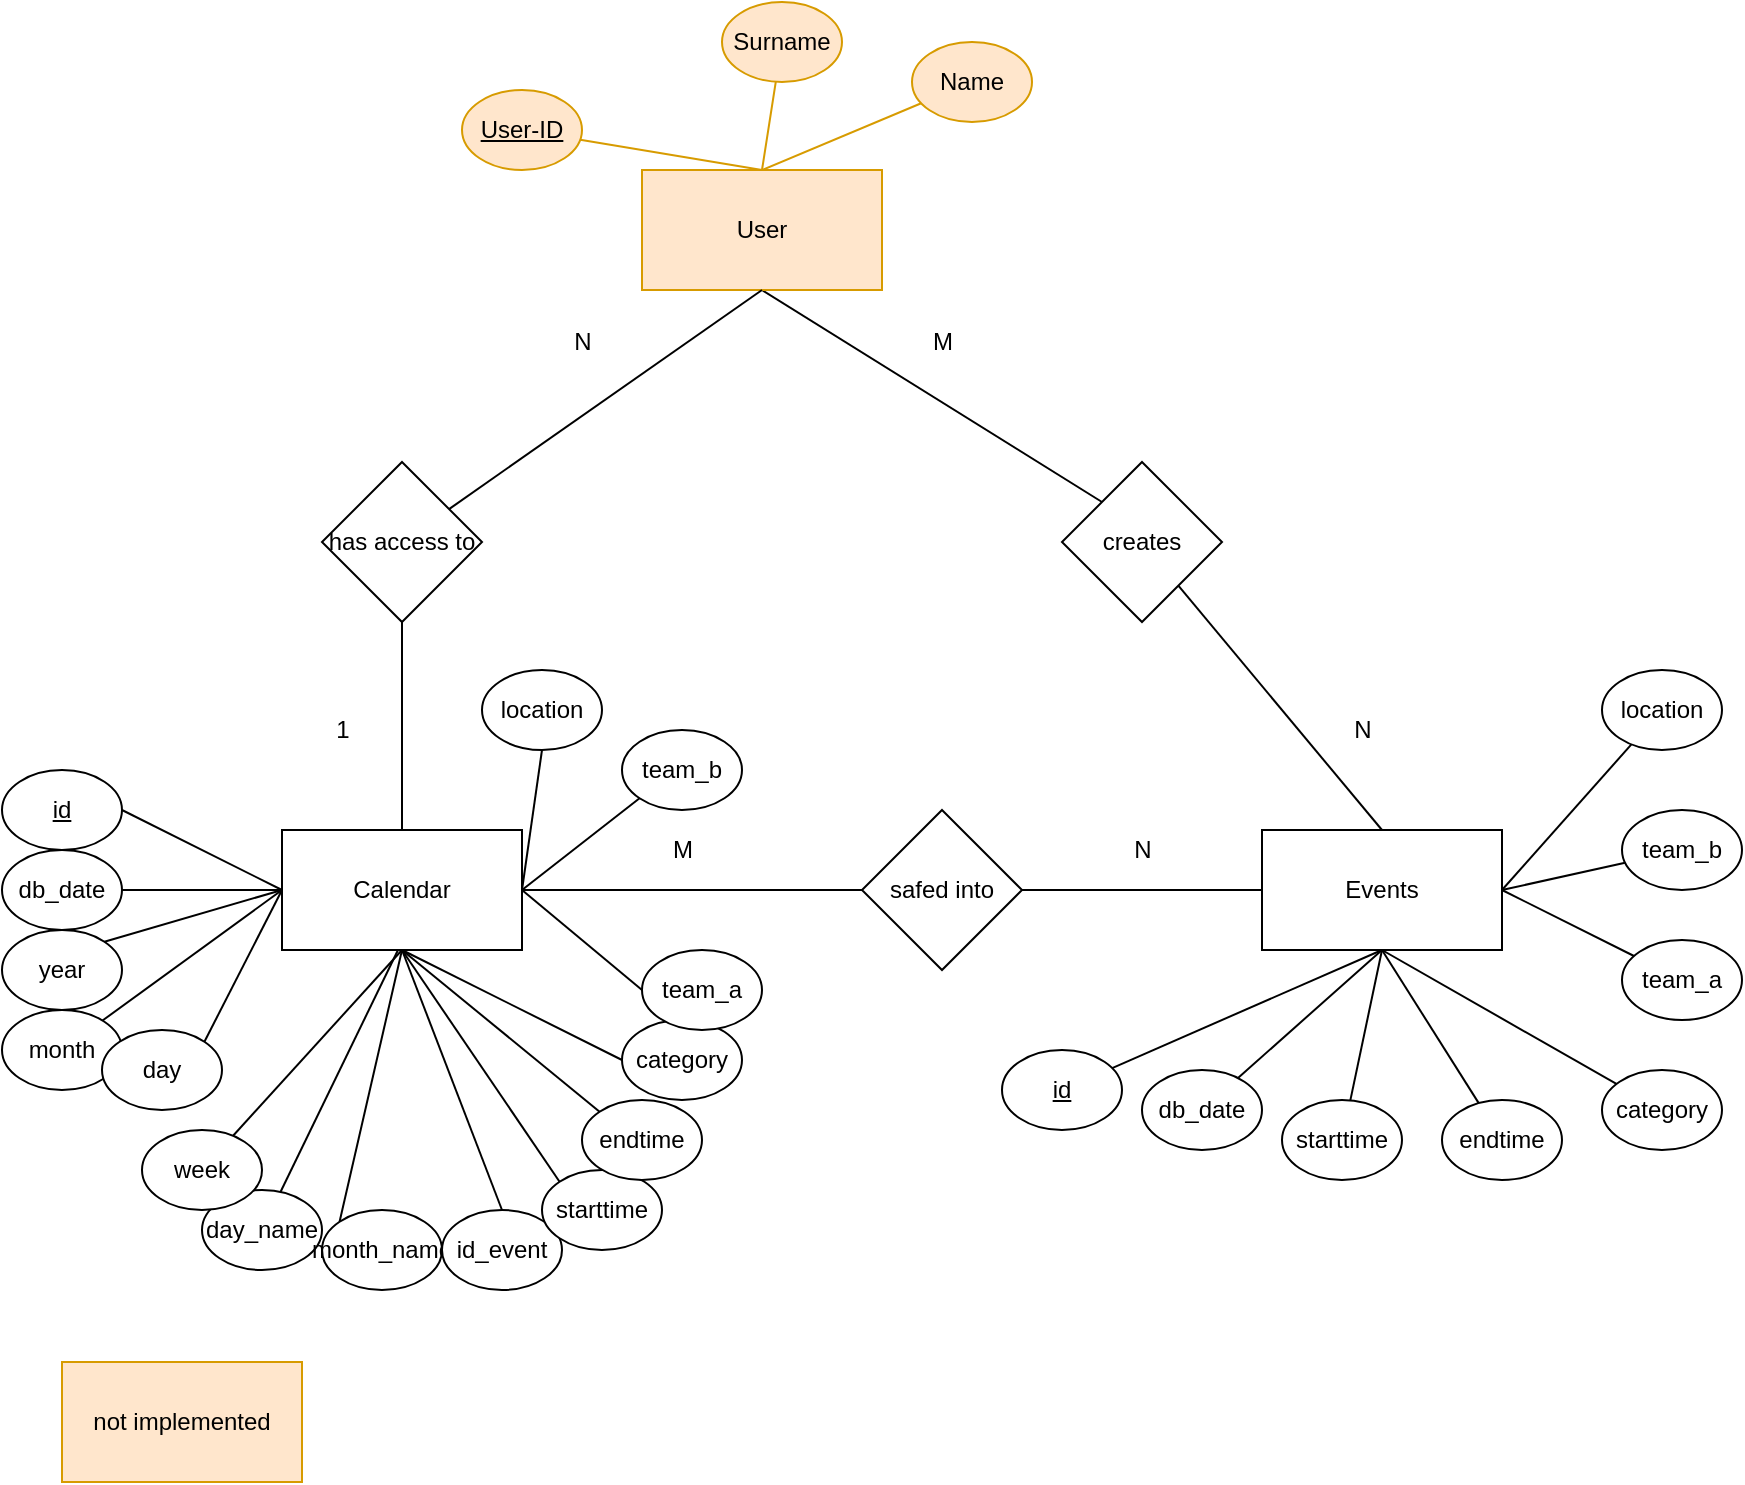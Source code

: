 <mxfile version="14.1.4" type="device"><diagram id="cHRiNjkxnjA34x2Z_kZ0" name="Page-1"><mxGraphModel dx="1038" dy="548" grid="1" gridSize="10" guides="1" tooltips="1" connect="1" arrows="1" fold="1" page="1" pageScale="1" pageWidth="1169" pageHeight="827" math="0" shadow="0"><root><mxCell id="0"/><mxCell id="1" parent="0"/><mxCell id="uWIKdDYr2G-IIP88PRQw-1" value="Calendar" style="rounded=0;whiteSpace=wrap;html=1;" vertex="1" parent="1"><mxGeometry x="400" y="484" width="120" height="60" as="geometry"/></mxCell><mxCell id="uWIKdDYr2G-IIP88PRQw-2" value="year" style="ellipse;whiteSpace=wrap;html=1;" vertex="1" parent="1"><mxGeometry x="260" y="534" width="60" height="40" as="geometry"/></mxCell><mxCell id="uWIKdDYr2G-IIP88PRQw-3" value="db_date" style="ellipse;whiteSpace=wrap;html=1;" vertex="1" parent="1"><mxGeometry x="260" y="494" width="60" height="40" as="geometry"/></mxCell><mxCell id="uWIKdDYr2G-IIP88PRQw-4" value="day_name" style="ellipse;whiteSpace=wrap;html=1;" vertex="1" parent="1"><mxGeometry x="360" y="664" width="60" height="40" as="geometry"/></mxCell><mxCell id="uWIKdDYr2G-IIP88PRQw-5" value="&lt;u&gt;id&lt;/u&gt;" style="ellipse;whiteSpace=wrap;html=1;" vertex="1" parent="1"><mxGeometry x="260" y="454" width="60" height="40" as="geometry"/></mxCell><mxCell id="uWIKdDYr2G-IIP88PRQw-6" value="Events" style="rounded=0;whiteSpace=wrap;html=1;" vertex="1" parent="1"><mxGeometry x="890" y="484" width="120" height="60" as="geometry"/></mxCell><mxCell id="uWIKdDYr2G-IIP88PRQw-7" value="category" style="ellipse;whiteSpace=wrap;html=1;" vertex="1" parent="1"><mxGeometry x="1060" y="604" width="60" height="40" as="geometry"/></mxCell><mxCell id="uWIKdDYr2G-IIP88PRQw-9" value="" style="endArrow=none;html=1;entryX=0.5;entryY=1;entryDx=0;entryDy=0;" edge="1" parent="1" source="uWIKdDYr2G-IIP88PRQw-7" target="uWIKdDYr2G-IIP88PRQw-6"><mxGeometry width="50" height="50" relative="1" as="geometry"><mxPoint x="910" y="284" as="sourcePoint"/><mxPoint x="870" y="534" as="targetPoint"/></mxGeometry></mxCell><mxCell id="uWIKdDYr2G-IIP88PRQw-10" value="" style="endArrow=none;html=1;entryX=0;entryY=0.5;entryDx=0;entryDy=0;exitX=1;exitY=0;exitDx=0;exitDy=0;" edge="1" parent="1" source="uWIKdDYr2G-IIP88PRQw-2" target="uWIKdDYr2G-IIP88PRQw-1"><mxGeometry width="50" height="50" relative="1" as="geometry"><mxPoint x="955.116" y="596.635" as="sourcePoint"/><mxPoint x="910" y="544" as="targetPoint"/></mxGeometry></mxCell><mxCell id="uWIKdDYr2G-IIP88PRQw-11" value="" style="endArrow=none;html=1;exitX=1;exitY=0.5;exitDx=0;exitDy=0;entryX=0;entryY=0.5;entryDx=0;entryDy=0;" edge="1" parent="1" source="uWIKdDYr2G-IIP88PRQw-3" target="uWIKdDYr2G-IIP88PRQw-1"><mxGeometry width="50" height="50" relative="1" as="geometry"><mxPoint x="420" y="644" as="sourcePoint"/><mxPoint x="430" y="564" as="targetPoint"/></mxGeometry></mxCell><mxCell id="uWIKdDYr2G-IIP88PRQw-12" value="" style="endArrow=none;html=1;" edge="1" parent="1" source="uWIKdDYr2G-IIP88PRQw-4"><mxGeometry width="50" height="50" relative="1" as="geometry"><mxPoint x="350" y="634" as="sourcePoint"/><mxPoint x="458" y="544" as="targetPoint"/></mxGeometry></mxCell><mxCell id="uWIKdDYr2G-IIP88PRQw-13" value="" style="endArrow=none;html=1;exitX=1;exitY=0.5;exitDx=0;exitDy=0;" edge="1" parent="1" source="uWIKdDYr2G-IIP88PRQw-5"><mxGeometry width="50" height="50" relative="1" as="geometry"><mxPoint x="310" y="524" as="sourcePoint"/><mxPoint x="400" y="514" as="targetPoint"/></mxGeometry></mxCell><mxCell id="uWIKdDYr2G-IIP88PRQw-14" style="edgeStyle=none;rounded=0;orthogonalLoop=1;jettySize=auto;html=1;entryX=0;entryY=0.5;entryDx=0;entryDy=0;endArrow=none;endFill=0;exitX=1;exitY=0.5;exitDx=0;exitDy=0;" edge="1" parent="1" source="uWIKdDYr2G-IIP88PRQw-16" target="uWIKdDYr2G-IIP88PRQw-6"><mxGeometry relative="1" as="geometry"/></mxCell><mxCell id="uWIKdDYr2G-IIP88PRQw-15" style="edgeStyle=none;rounded=0;orthogonalLoop=1;jettySize=auto;html=1;entryX=1;entryY=0.5;entryDx=0;entryDy=0;endArrow=none;endFill=0;" edge="1" parent="1" source="uWIKdDYr2G-IIP88PRQw-16" target="uWIKdDYr2G-IIP88PRQw-1"><mxGeometry relative="1" as="geometry"/></mxCell><mxCell id="uWIKdDYr2G-IIP88PRQw-16" value="safed into" style="rhombus;whiteSpace=wrap;html=1;" vertex="1" parent="1"><mxGeometry x="690" y="474" width="80" height="80" as="geometry"/></mxCell><mxCell id="uWIKdDYr2G-IIP88PRQw-17" style="edgeStyle=none;rounded=0;orthogonalLoop=1;jettySize=auto;html=1;entryX=0;entryY=0;entryDx=0;entryDy=0;endArrow=none;endFill=0;exitX=0.5;exitY=1;exitDx=0;exitDy=0;" edge="1" parent="1" source="uWIKdDYr2G-IIP88PRQw-18" target="uWIKdDYr2G-IIP88PRQw-29"><mxGeometry relative="1" as="geometry"/></mxCell><mxCell id="uWIKdDYr2G-IIP88PRQw-18" value="User" style="rounded=0;whiteSpace=wrap;html=1;fillColor=#ffe6cc;strokeColor=#d79b00;" vertex="1" parent="1"><mxGeometry x="580" y="154" width="120" height="60" as="geometry"/></mxCell><mxCell id="uWIKdDYr2G-IIP88PRQw-19" style="edgeStyle=none;rounded=0;orthogonalLoop=1;jettySize=auto;html=1;entryX=0.5;entryY=0;entryDx=0;entryDy=0;endArrow=none;endFill=0;fillColor=#ffe6cc;strokeColor=#d79b00;" edge="1" parent="1" source="uWIKdDYr2G-IIP88PRQw-20" target="uWIKdDYr2G-IIP88PRQw-18"><mxGeometry relative="1" as="geometry"/></mxCell><mxCell id="uWIKdDYr2G-IIP88PRQw-20" value="Name" style="ellipse;whiteSpace=wrap;html=1;fillColor=#ffe6cc;strokeColor=#d79b00;" vertex="1" parent="1"><mxGeometry x="715" y="90" width="60" height="40" as="geometry"/></mxCell><mxCell id="uWIKdDYr2G-IIP88PRQw-21" style="edgeStyle=none;rounded=0;orthogonalLoop=1;jettySize=auto;html=1;entryX=0.5;entryY=0;entryDx=0;entryDy=0;endArrow=none;endFill=0;fillColor=#ffe6cc;strokeColor=#d79b00;" edge="1" parent="1" source="uWIKdDYr2G-IIP88PRQw-22" target="uWIKdDYr2G-IIP88PRQw-18"><mxGeometry relative="1" as="geometry"/></mxCell><mxCell id="uWIKdDYr2G-IIP88PRQw-22" value="Surname" style="ellipse;whiteSpace=wrap;html=1;fillColor=#ffe6cc;strokeColor=#d79b00;" vertex="1" parent="1"><mxGeometry x="620" y="70" width="60" height="40" as="geometry"/></mxCell><mxCell id="uWIKdDYr2G-IIP88PRQw-23" style="edgeStyle=none;rounded=0;orthogonalLoop=1;jettySize=auto;html=1;entryX=0.5;entryY=0;entryDx=0;entryDy=0;endArrow=none;endFill=0;fillColor=#ffe6cc;strokeColor=#d79b00;" edge="1" parent="1" source="uWIKdDYr2G-IIP88PRQw-24" target="uWIKdDYr2G-IIP88PRQw-18"><mxGeometry relative="1" as="geometry"/></mxCell><mxCell id="uWIKdDYr2G-IIP88PRQw-24" value="&lt;u&gt;User-ID&lt;/u&gt;" style="ellipse;whiteSpace=wrap;html=1;fillColor=#ffe6cc;strokeColor=#d79b00;" vertex="1" parent="1"><mxGeometry x="490" y="114" width="60" height="40" as="geometry"/></mxCell><mxCell id="uWIKdDYr2G-IIP88PRQw-25" style="edgeStyle=none;rounded=0;orthogonalLoop=1;jettySize=auto;html=1;entryX=0.5;entryY=1;entryDx=0;entryDy=0;endArrow=none;endFill=0;" edge="1" parent="1" source="uWIKdDYr2G-IIP88PRQw-27" target="uWIKdDYr2G-IIP88PRQw-18"><mxGeometry relative="1" as="geometry"/></mxCell><mxCell id="uWIKdDYr2G-IIP88PRQw-26" style="edgeStyle=none;rounded=0;orthogonalLoop=1;jettySize=auto;html=1;entryX=0.5;entryY=0;entryDx=0;entryDy=0;endArrow=none;endFill=0;" edge="1" parent="1" source="uWIKdDYr2G-IIP88PRQw-27" target="uWIKdDYr2G-IIP88PRQw-1"><mxGeometry relative="1" as="geometry"/></mxCell><mxCell id="uWIKdDYr2G-IIP88PRQw-27" value="has access to" style="rhombus;whiteSpace=wrap;html=1;" vertex="1" parent="1"><mxGeometry x="420" y="300" width="80" height="80" as="geometry"/></mxCell><mxCell id="uWIKdDYr2G-IIP88PRQw-28" style="edgeStyle=none;rounded=0;orthogonalLoop=1;jettySize=auto;html=1;entryX=0.5;entryY=0;entryDx=0;entryDy=0;endArrow=none;endFill=0;" edge="1" parent="1" source="uWIKdDYr2G-IIP88PRQw-29" target="uWIKdDYr2G-IIP88PRQw-6"><mxGeometry relative="1" as="geometry"/></mxCell><mxCell id="uWIKdDYr2G-IIP88PRQw-29" value="creates" style="rhombus;whiteSpace=wrap;html=1;" vertex="1" parent="1"><mxGeometry x="790" y="300" width="80" height="80" as="geometry"/></mxCell><mxCell id="uWIKdDYr2G-IIP88PRQw-30" style="edgeStyle=none;rounded=0;orthogonalLoop=1;jettySize=auto;html=1;entryX=0.5;entryY=1;entryDx=0;entryDy=0;endArrow=none;endFill=0;" edge="1" parent="1" source="uWIKdDYr2G-IIP88PRQw-31" target="uWIKdDYr2G-IIP88PRQw-6"><mxGeometry relative="1" as="geometry"/></mxCell><mxCell id="uWIKdDYr2G-IIP88PRQw-31" value="&lt;u&gt;id&lt;/u&gt;" style="ellipse;whiteSpace=wrap;html=1;" vertex="1" parent="1"><mxGeometry x="760" y="594" width="60" height="40" as="geometry"/></mxCell><mxCell id="uWIKdDYr2G-IIP88PRQw-32" style="edgeStyle=none;rounded=0;orthogonalLoop=1;jettySize=auto;html=1;endArrow=none;endFill=0;entryX=0.5;entryY=1;entryDx=0;entryDy=0;" edge="1" parent="1" source="uWIKdDYr2G-IIP88PRQw-33" target="uWIKdDYr2G-IIP88PRQw-6"><mxGeometry relative="1" as="geometry"/></mxCell><mxCell id="uWIKdDYr2G-IIP88PRQw-33" value="starttime" style="ellipse;whiteSpace=wrap;html=1;" vertex="1" parent="1"><mxGeometry x="900" y="619" width="60" height="40" as="geometry"/></mxCell><mxCell id="uWIKdDYr2G-IIP88PRQw-34" style="edgeStyle=none;rounded=0;orthogonalLoop=1;jettySize=auto;html=1;entryX=0.5;entryY=1;entryDx=0;entryDy=0;endArrow=none;endFill=0;" edge="1" parent="1" source="uWIKdDYr2G-IIP88PRQw-35" target="uWIKdDYr2G-IIP88PRQw-6"><mxGeometry relative="1" as="geometry"/></mxCell><mxCell id="uWIKdDYr2G-IIP88PRQw-35" value="db_date" style="ellipse;whiteSpace=wrap;html=1;" vertex="1" parent="1"><mxGeometry x="830" y="604" width="60" height="40" as="geometry"/></mxCell><mxCell id="uWIKdDYr2G-IIP88PRQw-36" style="edgeStyle=none;rounded=0;orthogonalLoop=1;jettySize=auto;html=1;entryX=0;entryY=0.5;entryDx=0;entryDy=0;endArrow=none;endFill=0;" edge="1" parent="1" source="uWIKdDYr2G-IIP88PRQw-37" target="uWIKdDYr2G-IIP88PRQw-1"><mxGeometry relative="1" as="geometry"/></mxCell><mxCell id="uWIKdDYr2G-IIP88PRQw-37" value="month" style="ellipse;whiteSpace=wrap;html=1;" vertex="1" parent="1"><mxGeometry x="260" y="574" width="60" height="40" as="geometry"/></mxCell><mxCell id="uWIKdDYr2G-IIP88PRQw-38" style="edgeStyle=none;rounded=0;orthogonalLoop=1;jettySize=auto;html=1;exitX=1;exitY=0;exitDx=0;exitDy=0;entryX=0;entryY=0.5;entryDx=0;entryDy=0;endArrow=none;endFill=0;" edge="1" parent="1" source="uWIKdDYr2G-IIP88PRQw-39" target="uWIKdDYr2G-IIP88PRQw-1"><mxGeometry relative="1" as="geometry"/></mxCell><mxCell id="uWIKdDYr2G-IIP88PRQw-39" value="day" style="ellipse;whiteSpace=wrap;html=1;" vertex="1" parent="1"><mxGeometry x="310" y="584" width="60" height="40" as="geometry"/></mxCell><mxCell id="uWIKdDYr2G-IIP88PRQw-40" style="edgeStyle=none;rounded=0;orthogonalLoop=1;jettySize=auto;html=1;entryX=0.5;entryY=1;entryDx=0;entryDy=0;endArrow=none;endFill=0;" edge="1" parent="1" source="uWIKdDYr2G-IIP88PRQw-41" target="uWIKdDYr2G-IIP88PRQw-1"><mxGeometry relative="1" as="geometry"/></mxCell><mxCell id="uWIKdDYr2G-IIP88PRQw-41" value="week" style="ellipse;whiteSpace=wrap;html=1;" vertex="1" parent="1"><mxGeometry x="330" y="634" width="60" height="40" as="geometry"/></mxCell><mxCell id="uWIKdDYr2G-IIP88PRQw-42" style="edgeStyle=none;rounded=0;orthogonalLoop=1;jettySize=auto;html=1;entryX=0.5;entryY=1;entryDx=0;entryDy=0;endArrow=none;endFill=0;" edge="1" parent="1" source="uWIKdDYr2G-IIP88PRQw-43" target="uWIKdDYr2G-IIP88PRQw-6"><mxGeometry relative="1" as="geometry"/></mxCell><mxCell id="uWIKdDYr2G-IIP88PRQw-43" value="endtime" style="ellipse;whiteSpace=wrap;html=1;" vertex="1" parent="1"><mxGeometry x="980" y="619" width="60" height="40" as="geometry"/></mxCell><mxCell id="uWIKdDYr2G-IIP88PRQw-44" value="month_name" style="ellipse;whiteSpace=wrap;html=1;" vertex="1" parent="1"><mxGeometry x="420" y="674" width="60" height="40" as="geometry"/></mxCell><mxCell id="uWIKdDYr2G-IIP88PRQw-45" value="" style="endArrow=none;html=1;entryX=0.5;entryY=1;entryDx=0;entryDy=0;exitX=0;exitY=0;exitDx=0;exitDy=0;" edge="1" parent="1" source="uWIKdDYr2G-IIP88PRQw-44" target="uWIKdDYr2G-IIP88PRQw-1"><mxGeometry width="50" height="50" relative="1" as="geometry"><mxPoint x="500" y="725" as="sourcePoint"/><mxPoint x="430" y="564" as="targetPoint"/></mxGeometry></mxCell><mxCell id="uWIKdDYr2G-IIP88PRQw-46" value="id_event" style="ellipse;whiteSpace=wrap;html=1;" vertex="1" parent="1"><mxGeometry x="480" y="674" width="60" height="40" as="geometry"/></mxCell><mxCell id="uWIKdDYr2G-IIP88PRQw-47" value="" style="endArrow=none;html=1;entryX=0.5;entryY=1;entryDx=0;entryDy=0;exitX=0.5;exitY=0;exitDx=0;exitDy=0;" edge="1" parent="1" source="uWIKdDYr2G-IIP88PRQw-46" target="uWIKdDYr2G-IIP88PRQw-1"><mxGeometry width="50" height="50" relative="1" as="geometry"><mxPoint x="410" y="614" as="sourcePoint"/><mxPoint x="480" y="534" as="targetPoint"/></mxGeometry></mxCell><mxCell id="uWIKdDYr2G-IIP88PRQw-48" value="team_a" style="ellipse;whiteSpace=wrap;html=1;" vertex="1" parent="1"><mxGeometry x="1070" y="539" width="60" height="40" as="geometry"/></mxCell><mxCell id="uWIKdDYr2G-IIP88PRQw-49" value="" style="endArrow=none;html=1;entryX=1;entryY=0.5;entryDx=0;entryDy=0;" edge="1" parent="1" source="uWIKdDYr2G-IIP88PRQw-48" target="uWIKdDYr2G-IIP88PRQw-6"><mxGeometry width="50" height="50" relative="1" as="geometry"><mxPoint x="1010" y="274" as="sourcePoint"/><mxPoint x="970" y="524" as="targetPoint"/></mxGeometry></mxCell><mxCell id="uWIKdDYr2G-IIP88PRQw-50" value="team_b" style="ellipse;whiteSpace=wrap;html=1;" vertex="1" parent="1"><mxGeometry x="1070" y="474" width="60" height="40" as="geometry"/></mxCell><mxCell id="uWIKdDYr2G-IIP88PRQw-51" value="" style="endArrow=none;html=1;entryX=1;entryY=0.5;entryDx=0;entryDy=0;" edge="1" parent="1" source="uWIKdDYr2G-IIP88PRQw-50" target="uWIKdDYr2G-IIP88PRQw-6"><mxGeometry width="50" height="50" relative="1" as="geometry"><mxPoint x="1080" y="224" as="sourcePoint"/><mxPoint x="1010" y="520" as="targetPoint"/></mxGeometry></mxCell><mxCell id="uWIKdDYr2G-IIP88PRQw-52" value="location" style="ellipse;whiteSpace=wrap;html=1;" vertex="1" parent="1"><mxGeometry x="1060" y="404" width="60" height="40" as="geometry"/></mxCell><mxCell id="uWIKdDYr2G-IIP88PRQw-53" value="" style="endArrow=none;html=1;entryX=1;entryY=0.5;entryDx=0;entryDy=0;" edge="1" parent="1" source="uWIKdDYr2G-IIP88PRQw-52" target="uWIKdDYr2G-IIP88PRQw-6"><mxGeometry width="50" height="50" relative="1" as="geometry"><mxPoint x="1110" y="149" as="sourcePoint"/><mxPoint x="1010" y="514" as="targetPoint"/></mxGeometry></mxCell><mxCell id="uWIKdDYr2G-IIP88PRQw-66" value="not implemented" style="rounded=0;whiteSpace=wrap;html=1;fillColor=#ffe6cc;strokeColor=#d79b00;" vertex="1" parent="1"><mxGeometry x="290" y="750" width="120" height="60" as="geometry"/></mxCell><mxCell id="uWIKdDYr2G-IIP88PRQw-68" value="category" style="ellipse;whiteSpace=wrap;html=1;" vertex="1" parent="1"><mxGeometry x="570" y="579" width="60" height="40" as="geometry"/></mxCell><mxCell id="uWIKdDYr2G-IIP88PRQw-69" value="starttime" style="ellipse;whiteSpace=wrap;html=1;" vertex="1" parent="1"><mxGeometry x="530" y="654" width="60" height="40" as="geometry"/></mxCell><mxCell id="uWIKdDYr2G-IIP88PRQw-70" value="endtime" style="ellipse;whiteSpace=wrap;html=1;" vertex="1" parent="1"><mxGeometry x="550" y="619" width="60" height="40" as="geometry"/></mxCell><mxCell id="uWIKdDYr2G-IIP88PRQw-72" value="team_a" style="ellipse;whiteSpace=wrap;html=1;" vertex="1" parent="1"><mxGeometry x="580" y="544" width="60" height="40" as="geometry"/></mxCell><mxCell id="uWIKdDYr2G-IIP88PRQw-73" value="team_b" style="ellipse;whiteSpace=wrap;html=1;" vertex="1" parent="1"><mxGeometry x="570" y="434" width="60" height="40" as="geometry"/></mxCell><mxCell id="uWIKdDYr2G-IIP88PRQw-76" value="location" style="ellipse;whiteSpace=wrap;html=1;" vertex="1" parent="1"><mxGeometry x="500" y="404" width="60" height="40" as="geometry"/></mxCell><mxCell id="uWIKdDYr2G-IIP88PRQw-78" value="" style="endArrow=none;html=1;entryX=0.5;entryY=1;entryDx=0;entryDy=0;exitX=0;exitY=0;exitDx=0;exitDy=0;" edge="1" parent="1" source="uWIKdDYr2G-IIP88PRQw-69" target="uWIKdDYr2G-IIP88PRQw-1"><mxGeometry width="50" height="50" relative="1" as="geometry"><mxPoint x="520" y="684" as="sourcePoint"/><mxPoint x="470" y="554" as="targetPoint"/></mxGeometry></mxCell><mxCell id="uWIKdDYr2G-IIP88PRQw-79" value="" style="endArrow=none;html=1;entryX=0.5;entryY=1;entryDx=0;entryDy=0;exitX=0;exitY=0;exitDx=0;exitDy=0;" edge="1" parent="1" source="uWIKdDYr2G-IIP88PRQw-70" target="uWIKdDYr2G-IIP88PRQw-1"><mxGeometry width="50" height="50" relative="1" as="geometry"><mxPoint x="530" y="694" as="sourcePoint"/><mxPoint x="480" y="564" as="targetPoint"/></mxGeometry></mxCell><mxCell id="uWIKdDYr2G-IIP88PRQw-84" value="" style="endArrow=none;html=1;entryX=0.5;entryY=1;entryDx=0;entryDy=0;exitX=0;exitY=0.5;exitDx=0;exitDy=0;" edge="1" parent="1" source="uWIKdDYr2G-IIP88PRQw-68" target="uWIKdDYr2G-IIP88PRQw-1"><mxGeometry width="50" height="50" relative="1" as="geometry"><mxPoint x="580" y="744" as="sourcePoint"/><mxPoint x="530" y="614" as="targetPoint"/></mxGeometry></mxCell><mxCell id="uWIKdDYr2G-IIP88PRQw-85" value="" style="endArrow=none;html=1;entryX=1;entryY=0.5;entryDx=0;entryDy=0;exitX=0;exitY=1;exitDx=0;exitDy=0;" edge="1" parent="1" source="uWIKdDYr2G-IIP88PRQw-73" target="uWIKdDYr2G-IIP88PRQw-1"><mxGeometry width="50" height="50" relative="1" as="geometry"><mxPoint x="590" y="724" as="sourcePoint"/><mxPoint x="540" y="594" as="targetPoint"/></mxGeometry></mxCell><mxCell id="uWIKdDYr2G-IIP88PRQw-86" value="" style="endArrow=none;html=1;entryX=1;entryY=0.5;entryDx=0;entryDy=0;exitX=0;exitY=0.5;exitDx=0;exitDy=0;" edge="1" parent="1" source="uWIKdDYr2G-IIP88PRQw-72" target="uWIKdDYr2G-IIP88PRQw-1"><mxGeometry width="50" height="50" relative="1" as="geometry"><mxPoint x="600" y="764" as="sourcePoint"/><mxPoint x="550" y="634" as="targetPoint"/></mxGeometry></mxCell><mxCell id="uWIKdDYr2G-IIP88PRQw-87" value="" style="endArrow=none;html=1;entryX=1;entryY=0.5;entryDx=0;entryDy=0;exitX=0.5;exitY=1;exitDx=0;exitDy=0;" edge="1" parent="1" source="uWIKdDYr2G-IIP88PRQw-76" target="uWIKdDYr2G-IIP88PRQw-1"><mxGeometry width="50" height="50" relative="1" as="geometry"><mxPoint x="610" y="774" as="sourcePoint"/><mxPoint x="560" y="644" as="targetPoint"/></mxGeometry></mxCell><mxCell id="uWIKdDYr2G-IIP88PRQw-89" value="N" style="text;html=1;align=center;verticalAlign=middle;resizable=0;points=[];autosize=1;" vertex="1" parent="1"><mxGeometry x="820" y="484" width="20" height="20" as="geometry"/></mxCell><mxCell id="uWIKdDYr2G-IIP88PRQw-90" value="N" style="text;html=1;align=center;verticalAlign=middle;resizable=0;points=[];autosize=1;" vertex="1" parent="1"><mxGeometry x="930" y="424" width="20" height="20" as="geometry"/></mxCell><mxCell id="uWIKdDYr2G-IIP88PRQw-91" value="M" style="text;html=1;align=center;verticalAlign=middle;resizable=0;points=[];autosize=1;" vertex="1" parent="1"><mxGeometry x="585" y="484" width="30" height="20" as="geometry"/></mxCell><mxCell id="uWIKdDYr2G-IIP88PRQw-92" value="M" style="text;html=1;align=center;verticalAlign=middle;resizable=0;points=[];autosize=1;" vertex="1" parent="1"><mxGeometry x="715" y="230" width="30" height="20" as="geometry"/></mxCell><mxCell id="uWIKdDYr2G-IIP88PRQw-93" value="1" style="text;html=1;align=center;verticalAlign=middle;resizable=0;points=[];autosize=1;" vertex="1" parent="1"><mxGeometry x="420" y="424" width="20" height="20" as="geometry"/></mxCell><mxCell id="uWIKdDYr2G-IIP88PRQw-94" value="N" style="text;html=1;align=center;verticalAlign=middle;resizable=0;points=[];autosize=1;" vertex="1" parent="1"><mxGeometry x="540" y="230" width="20" height="20" as="geometry"/></mxCell></root></mxGraphModel></diagram></mxfile>